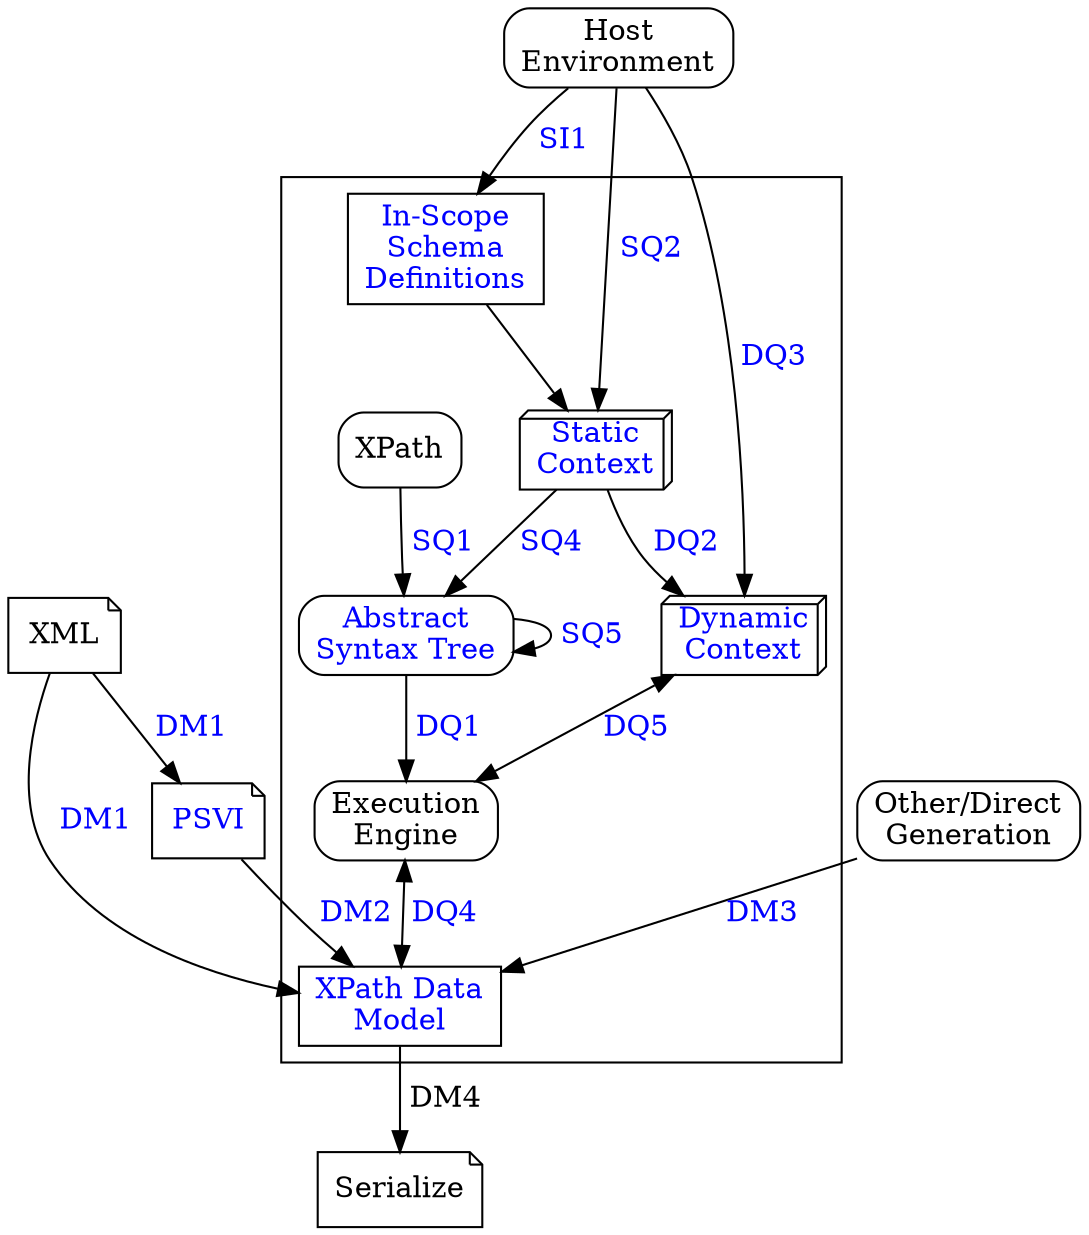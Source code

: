 digraph Processing_Model {
    subgraph clusterQT4 {
        Exec [label="Execution\nEngine"; shape=rect; style=rounded ];
        XDM [label="XPath Data\nModel"; shape=rect;
             fontcolor=blue;
             URL="#dt-data-model-instance"];
        AST [label="Abstract\nSyntax Tree"; shape=rect; style=rounded;
             fontcolor="blue"; URL="#SQ5" ];
        Static [label="Static\nContext"; shape="box3d";
                fontcolor="blue";
                URL="#dt-static-context"];
        Dynamic [label="Dynamic\nContext"; shape="box3d";
                 fontcolor="blue";
                 URL="#dt-dynamic-context"];
        Schema [label="In-Scope\nSchema\nDefinitions"; shape=rect;
                fontcolor="blue";
                URL="#dt-issd"];
        XPath [label="XPath"; shape=rect; style=rounded ];

        XPath -> AST [label=" SQ1"; fontcolor="blue"; URL="#SQ1234" ];
        AST -> AST [label=" SQ5"; fontcolor="blue"; URL="#SQ5" ];
        AST -> Exec [label=" DQ1"; fontcolor="blue"; URL="#DQ12345" ];
        Schema -> Static;
        Static -> AST [label=" SQ4"; fontcolor="blue"; URL="#SQ1234"  ];
        Static -> Dynamic [label=" DQ2"; fontcolor="blue"; URL="#DQ12345" ];
        Dynamic -> Exec [ dir="both"; label=" DQ5"; fontcolor="blue"; URL="#DQ12345" ];
        Exec -> XDM [ dir="both"; label=" DQ4"; fontcolor="blue"; URL="#DQ12345" ];
    }
    XML [ shape="note" ];
    PSVI [ shape="note"; fontcolor="blue"; URL="#id-data-model-generation" ];
    XML -> PSVI [ label=" DM1"; fontcolor="blue"; URL="#DM1" ];
    PSVI -> XDM  [ label=" DM2"; fontcolor="blue"; URL="#DM2" ];
    XML -> XDM [ label=" DM1"; fontcolor="blue"; URL="#DM1" ];

    Direct [ label="Other/Direct\nGeneration"; shape=rect; style=rounded ];
    Direct -> XDM [ label=" DM3"; fontcolor="blue"; URL="#DM3" ];

    Host [ label="Host\nEnvironment"; shape=rect; style=rounded ];
    Host -> Schema [label=" SI1"; fontcolor="blue"; URL="#id-schema-import-processing" ];
    Host -> Static [label=" SQ2"; fontcolor="blue"; URL="#SQ1234" ];
    Host -> Dynamic [label=" DQ3"; fontcolor="blue"; URL="#DQ12345" ];

    Serialize [ shape="note"; bgcolor="#FF00FF"; ];
    XDM -> Serialize [ label=" DM4" ];
}
